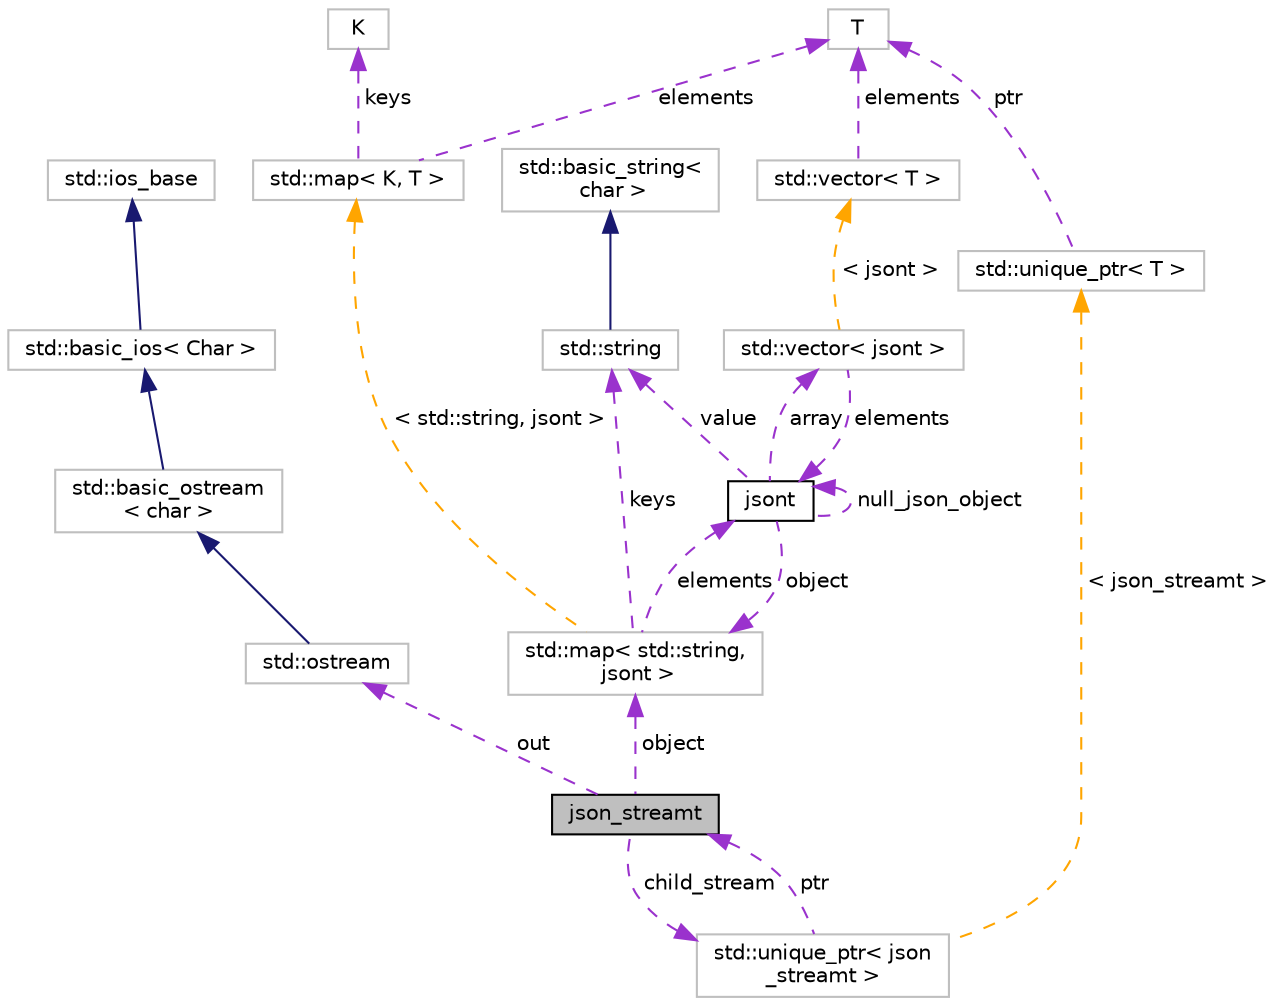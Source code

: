 digraph "json_streamt"
{
 // LATEX_PDF_SIZE
  bgcolor="transparent";
  edge [fontname="Helvetica",fontsize="10",labelfontname="Helvetica",labelfontsize="10"];
  node [fontname="Helvetica",fontsize="10",shape=record];
  Node1 [label="json_streamt",height=0.2,width=0.4,color="black", fillcolor="grey75", style="filled", fontcolor="black",tooltip="This class provides a facility for streaming JSON objects directly to the output instead of waiting f..."];
  Node2 -> Node1 [dir="back",color="darkorchid3",fontsize="10",style="dashed",label=" child_stream" ,fontname="Helvetica"];
  Node2 [label="std::unique_ptr\< json\l_streamt \>",height=0.2,width=0.4,color="grey75",tooltip=" "];
  Node1 -> Node2 [dir="back",color="darkorchid3",fontsize="10",style="dashed",label=" ptr" ,fontname="Helvetica"];
  Node3 -> Node2 [dir="back",color="orange",fontsize="10",style="dashed",label=" \< json_streamt \>" ,fontname="Helvetica"];
  Node3 [label="std::unique_ptr\< T \>",height=0.2,width=0.4,color="grey75",tooltip="STL class."];
  Node4 -> Node3 [dir="back",color="darkorchid3",fontsize="10",style="dashed",label=" ptr" ,fontname="Helvetica"];
  Node4 [label="T",height=0.2,width=0.4,color="grey75",tooltip=" "];
  Node5 -> Node1 [dir="back",color="darkorchid3",fontsize="10",style="dashed",label=" object" ,fontname="Helvetica"];
  Node5 [label="std::map\< std::string,\l jsont \>",height=0.2,width=0.4,color="grey75",tooltip=" "];
  Node6 -> Node5 [dir="back",color="darkorchid3",fontsize="10",style="dashed",label=" elements" ,fontname="Helvetica"];
  Node6 [label="jsont",height=0.2,width=0.4,color="black",URL="$classjsont.html",tooltip=" "];
  Node5 -> Node6 [dir="back",color="darkorchid3",fontsize="10",style="dashed",label=" object" ,fontname="Helvetica"];
  Node6 -> Node6 [dir="back",color="darkorchid3",fontsize="10",style="dashed",label=" null_json_object" ,fontname="Helvetica"];
  Node7 -> Node6 [dir="back",color="darkorchid3",fontsize="10",style="dashed",label=" array" ,fontname="Helvetica"];
  Node7 [label="std::vector\< jsont \>",height=0.2,width=0.4,color="grey75",tooltip=" "];
  Node6 -> Node7 [dir="back",color="darkorchid3",fontsize="10",style="dashed",label=" elements" ,fontname="Helvetica"];
  Node8 -> Node7 [dir="back",color="orange",fontsize="10",style="dashed",label=" \< jsont \>" ,fontname="Helvetica"];
  Node8 [label="std::vector\< T \>",height=0.2,width=0.4,color="grey75",tooltip="STL class."];
  Node4 -> Node8 [dir="back",color="darkorchid3",fontsize="10",style="dashed",label=" elements" ,fontname="Helvetica"];
  Node9 -> Node6 [dir="back",color="darkorchid3",fontsize="10",style="dashed",label=" value" ,fontname="Helvetica"];
  Node9 [label="std::string",height=0.2,width=0.4,color="grey75",tooltip="STL class."];
  Node10 -> Node9 [dir="back",color="midnightblue",fontsize="10",style="solid",fontname="Helvetica"];
  Node10 [label="std::basic_string\<\l char \>",height=0.2,width=0.4,color="grey75",tooltip="STL class."];
  Node9 -> Node5 [dir="back",color="darkorchid3",fontsize="10",style="dashed",label=" keys" ,fontname="Helvetica"];
  Node11 -> Node5 [dir="back",color="orange",fontsize="10",style="dashed",label=" \< std::string, jsont \>" ,fontname="Helvetica"];
  Node11 [label="std::map\< K, T \>",height=0.2,width=0.4,color="grey75",tooltip="STL class."];
  Node12 -> Node11 [dir="back",color="darkorchid3",fontsize="10",style="dashed",label=" keys" ,fontname="Helvetica"];
  Node12 [label="K",height=0.2,width=0.4,color="grey75",tooltip=" "];
  Node4 -> Node11 [dir="back",color="darkorchid3",fontsize="10",style="dashed",label=" elements" ,fontname="Helvetica"];
  Node13 -> Node1 [dir="back",color="darkorchid3",fontsize="10",style="dashed",label=" out" ,fontname="Helvetica"];
  Node13 [label="std::ostream",height=0.2,width=0.4,color="grey75",tooltip="STL class."];
  Node14 -> Node13 [dir="back",color="midnightblue",fontsize="10",style="solid",fontname="Helvetica"];
  Node14 [label="std::basic_ostream\l\< char \>",height=0.2,width=0.4,color="grey75",tooltip="STL class."];
  Node15 -> Node14 [dir="back",color="midnightblue",fontsize="10",style="solid",fontname="Helvetica"];
  Node15 [label="std::basic_ios\< Char \>",height=0.2,width=0.4,color="grey75",tooltip="STL class."];
  Node16 -> Node15 [dir="back",color="midnightblue",fontsize="10",style="solid",fontname="Helvetica"];
  Node16 [label="std::ios_base",height=0.2,width=0.4,color="grey75",tooltip="STL class."];
}
